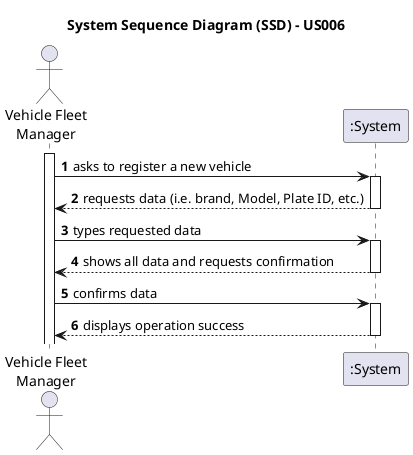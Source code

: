 @startuml
skinparam monochrome false
skinparam packageStyle rectangle
skinparam shadowing false

title System Sequence Diagram (SSD) - US006

autonumber

actor "Vehicle Fleet\nManager" as FM
participant ":System" as System

activate FM

    FM -> System : asks to register a new vehicle
    activate System

        System --> FM : requests data (i.e. brand, Model, Plate ID, etc.)
    deactivate System

    FM -> System : types requested data
    activate System

        System --> FM : shows all data and requests confirmation
    deactivate System

    FM -> System : confirms data
    activate System

        System --> FM : displays operation success
    deactivate System

@enduml